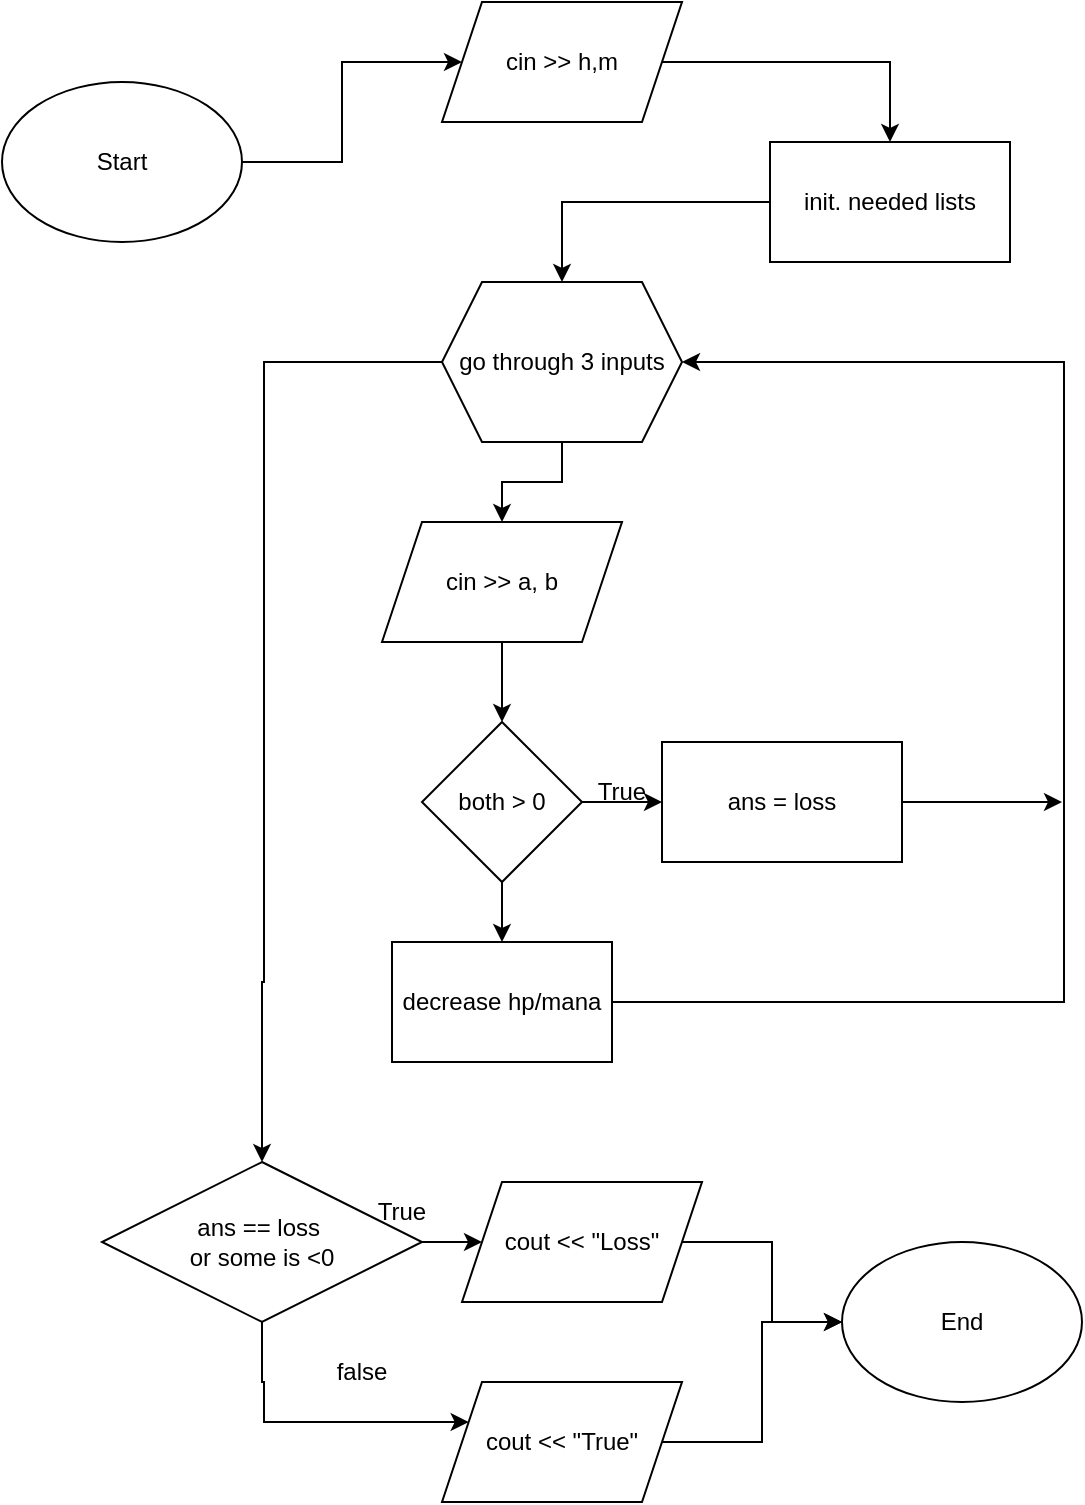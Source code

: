 <mxfile version="22.1.2" type="device">
  <diagram name="Сторінка-1" id="QUBilbmrSLd4xBXmLasg">
    <mxGraphModel dx="859" dy="1137" grid="1" gridSize="10" guides="1" tooltips="1" connect="1" arrows="1" fold="1" page="1" pageScale="1" pageWidth="827" pageHeight="1169" math="0" shadow="0">
      <root>
        <mxCell id="0" />
        <mxCell id="1" parent="0" />
        <mxCell id="6bIh3T4furbZxyI4kHRT-3" value="" style="edgeStyle=orthogonalEdgeStyle;rounded=0;orthogonalLoop=1;jettySize=auto;html=1;" edge="1" parent="1" source="6bIh3T4furbZxyI4kHRT-1" target="6bIh3T4furbZxyI4kHRT-2">
          <mxGeometry relative="1" as="geometry" />
        </mxCell>
        <mxCell id="6bIh3T4furbZxyI4kHRT-1" value="Start" style="ellipse;whiteSpace=wrap;html=1;" vertex="1" parent="1">
          <mxGeometry x="30" y="260" width="120" height="80" as="geometry" />
        </mxCell>
        <mxCell id="6bIh3T4furbZxyI4kHRT-5" value="" style="edgeStyle=orthogonalEdgeStyle;rounded=0;orthogonalLoop=1;jettySize=auto;html=1;" edge="1" parent="1" source="6bIh3T4furbZxyI4kHRT-2" target="6bIh3T4furbZxyI4kHRT-4">
          <mxGeometry relative="1" as="geometry" />
        </mxCell>
        <mxCell id="6bIh3T4furbZxyI4kHRT-2" value="cin &amp;gt;&amp;gt; h,m" style="shape=parallelogram;perimeter=parallelogramPerimeter;whiteSpace=wrap;html=1;fixedSize=1;" vertex="1" parent="1">
          <mxGeometry x="250" y="220" width="120" height="60" as="geometry" />
        </mxCell>
        <mxCell id="6bIh3T4furbZxyI4kHRT-7" value="" style="edgeStyle=orthogonalEdgeStyle;rounded=0;orthogonalLoop=1;jettySize=auto;html=1;" edge="1" parent="1" source="6bIh3T4furbZxyI4kHRT-4" target="6bIh3T4furbZxyI4kHRT-6">
          <mxGeometry relative="1" as="geometry" />
        </mxCell>
        <mxCell id="6bIh3T4furbZxyI4kHRT-4" value="init. needed lists" style="rounded=0;whiteSpace=wrap;html=1;" vertex="1" parent="1">
          <mxGeometry x="414" y="290" width="120" height="60" as="geometry" />
        </mxCell>
        <mxCell id="6bIh3T4furbZxyI4kHRT-10" style="edgeStyle=orthogonalEdgeStyle;rounded=0;orthogonalLoop=1;jettySize=auto;html=1;" edge="1" parent="1" source="6bIh3T4furbZxyI4kHRT-6">
          <mxGeometry relative="1" as="geometry">
            <mxPoint x="160" y="800" as="targetPoint" />
            <Array as="points">
              <mxPoint x="161" y="400" />
              <mxPoint x="161" y="710" />
            </Array>
          </mxGeometry>
        </mxCell>
        <mxCell id="6bIh3T4furbZxyI4kHRT-13" value="" style="edgeStyle=orthogonalEdgeStyle;rounded=0;orthogonalLoop=1;jettySize=auto;html=1;" edge="1" parent="1" source="6bIh3T4furbZxyI4kHRT-6" target="6bIh3T4furbZxyI4kHRT-12">
          <mxGeometry relative="1" as="geometry" />
        </mxCell>
        <mxCell id="6bIh3T4furbZxyI4kHRT-6" value="go through 3 inputs" style="shape=hexagon;perimeter=hexagonPerimeter2;whiteSpace=wrap;html=1;fixedSize=1;" vertex="1" parent="1">
          <mxGeometry x="250" y="360" width="120" height="80" as="geometry" />
        </mxCell>
        <mxCell id="6bIh3T4furbZxyI4kHRT-16" style="edgeStyle=orthogonalEdgeStyle;rounded=0;orthogonalLoop=1;jettySize=auto;html=1;entryX=0.5;entryY=0;entryDx=0;entryDy=0;" edge="1" parent="1" source="6bIh3T4furbZxyI4kHRT-12" target="6bIh3T4furbZxyI4kHRT-15">
          <mxGeometry relative="1" as="geometry" />
        </mxCell>
        <mxCell id="6bIh3T4furbZxyI4kHRT-12" value="cin &amp;gt;&amp;gt; a, b" style="shape=parallelogram;perimeter=parallelogramPerimeter;whiteSpace=wrap;html=1;fixedSize=1;" vertex="1" parent="1">
          <mxGeometry x="220" y="480" width="120" height="60" as="geometry" />
        </mxCell>
        <mxCell id="6bIh3T4furbZxyI4kHRT-21" value="" style="edgeStyle=orthogonalEdgeStyle;rounded=0;orthogonalLoop=1;jettySize=auto;html=1;" edge="1" parent="1" source="6bIh3T4furbZxyI4kHRT-15" target="6bIh3T4furbZxyI4kHRT-20">
          <mxGeometry relative="1" as="geometry" />
        </mxCell>
        <mxCell id="6bIh3T4furbZxyI4kHRT-23" value="" style="edgeStyle=orthogonalEdgeStyle;rounded=0;orthogonalLoop=1;jettySize=auto;html=1;" edge="1" parent="1" source="6bIh3T4furbZxyI4kHRT-15" target="6bIh3T4furbZxyI4kHRT-22">
          <mxGeometry relative="1" as="geometry" />
        </mxCell>
        <mxCell id="6bIh3T4furbZxyI4kHRT-15" value="both &amp;gt; 0" style="rhombus;whiteSpace=wrap;html=1;" vertex="1" parent="1">
          <mxGeometry x="240" y="580" width="80" height="80" as="geometry" />
        </mxCell>
        <mxCell id="6bIh3T4furbZxyI4kHRT-25" style="edgeStyle=orthogonalEdgeStyle;rounded=0;orthogonalLoop=1;jettySize=auto;html=1;" edge="1" parent="1" source="6bIh3T4furbZxyI4kHRT-20">
          <mxGeometry relative="1" as="geometry">
            <mxPoint x="560" y="620" as="targetPoint" />
          </mxGeometry>
        </mxCell>
        <mxCell id="6bIh3T4furbZxyI4kHRT-20" value="ans = loss" style="rounded=0;whiteSpace=wrap;html=1;" vertex="1" parent="1">
          <mxGeometry x="360" y="590" width="120" height="60" as="geometry" />
        </mxCell>
        <mxCell id="6bIh3T4furbZxyI4kHRT-24" style="edgeStyle=orthogonalEdgeStyle;rounded=0;orthogonalLoop=1;jettySize=auto;html=1;entryX=1;entryY=0.5;entryDx=0;entryDy=0;" edge="1" parent="1" source="6bIh3T4furbZxyI4kHRT-22" target="6bIh3T4furbZxyI4kHRT-6">
          <mxGeometry relative="1" as="geometry">
            <mxPoint x="560" y="400" as="targetPoint" />
            <Array as="points">
              <mxPoint x="561" y="720" />
              <mxPoint x="561" y="400" />
            </Array>
          </mxGeometry>
        </mxCell>
        <mxCell id="6bIh3T4furbZxyI4kHRT-22" value="decrease hp/mana" style="whiteSpace=wrap;html=1;" vertex="1" parent="1">
          <mxGeometry x="225" y="690" width="110" height="60" as="geometry" />
        </mxCell>
        <mxCell id="6bIh3T4furbZxyI4kHRT-27" value="True" style="text;html=1;strokeColor=none;fillColor=none;align=center;verticalAlign=middle;whiteSpace=wrap;rounded=0;" vertex="1" parent="1">
          <mxGeometry x="310" y="600" width="60" height="30" as="geometry" />
        </mxCell>
        <mxCell id="6bIh3T4furbZxyI4kHRT-33" value="" style="edgeStyle=orthogonalEdgeStyle;rounded=0;orthogonalLoop=1;jettySize=auto;html=1;" edge="1" parent="1" source="6bIh3T4furbZxyI4kHRT-30" target="6bIh3T4furbZxyI4kHRT-32">
          <mxGeometry relative="1" as="geometry" />
        </mxCell>
        <mxCell id="6bIh3T4furbZxyI4kHRT-35" style="edgeStyle=orthogonalEdgeStyle;rounded=0;orthogonalLoop=1;jettySize=auto;html=1;" edge="1" parent="1" source="6bIh3T4furbZxyI4kHRT-30" target="6bIh3T4furbZxyI4kHRT-36">
          <mxGeometry relative="1" as="geometry">
            <mxPoint x="160" y="940" as="targetPoint" />
            <Array as="points">
              <mxPoint x="160" y="910" />
              <mxPoint x="161" y="910" />
              <mxPoint x="161" y="930" />
            </Array>
          </mxGeometry>
        </mxCell>
        <mxCell id="6bIh3T4furbZxyI4kHRT-30" value="ans == loss&amp;nbsp;&lt;br&gt;or some is &amp;lt;0" style="rhombus;whiteSpace=wrap;html=1;" vertex="1" parent="1">
          <mxGeometry x="80" y="800" width="160" height="80" as="geometry" />
        </mxCell>
        <mxCell id="6bIh3T4furbZxyI4kHRT-39" value="" style="edgeStyle=orthogonalEdgeStyle;rounded=0;orthogonalLoop=1;jettySize=auto;html=1;" edge="1" parent="1" source="6bIh3T4furbZxyI4kHRT-32" target="6bIh3T4furbZxyI4kHRT-38">
          <mxGeometry relative="1" as="geometry" />
        </mxCell>
        <mxCell id="6bIh3T4furbZxyI4kHRT-32" value="cout &amp;lt;&amp;lt; &quot;Loss&quot;" style="shape=parallelogram;perimeter=parallelogramPerimeter;whiteSpace=wrap;html=1;fixedSize=1;" vertex="1" parent="1">
          <mxGeometry x="260" y="810" width="120" height="60" as="geometry" />
        </mxCell>
        <mxCell id="6bIh3T4furbZxyI4kHRT-34" value="True" style="text;html=1;strokeColor=none;fillColor=none;align=center;verticalAlign=middle;whiteSpace=wrap;rounded=0;" vertex="1" parent="1">
          <mxGeometry x="200" y="810" width="60" height="30" as="geometry" />
        </mxCell>
        <mxCell id="6bIh3T4furbZxyI4kHRT-40" value="" style="edgeStyle=orthogonalEdgeStyle;rounded=0;orthogonalLoop=1;jettySize=auto;html=1;" edge="1" parent="1" source="6bIh3T4furbZxyI4kHRT-36" target="6bIh3T4furbZxyI4kHRT-38">
          <mxGeometry relative="1" as="geometry" />
        </mxCell>
        <mxCell id="6bIh3T4furbZxyI4kHRT-36" value="cout &amp;lt;&amp;lt; &quot;True&quot;" style="shape=parallelogram;perimeter=parallelogramPerimeter;whiteSpace=wrap;html=1;fixedSize=1;" vertex="1" parent="1">
          <mxGeometry x="250" y="910" width="120" height="60" as="geometry" />
        </mxCell>
        <mxCell id="6bIh3T4furbZxyI4kHRT-37" value="false" style="text;html=1;strokeColor=none;fillColor=none;align=center;verticalAlign=middle;whiteSpace=wrap;rounded=0;" vertex="1" parent="1">
          <mxGeometry x="180" y="890" width="60" height="30" as="geometry" />
        </mxCell>
        <mxCell id="6bIh3T4furbZxyI4kHRT-38" value="End" style="ellipse;whiteSpace=wrap;html=1;" vertex="1" parent="1">
          <mxGeometry x="450" y="840" width="120" height="80" as="geometry" />
        </mxCell>
      </root>
    </mxGraphModel>
  </diagram>
</mxfile>
